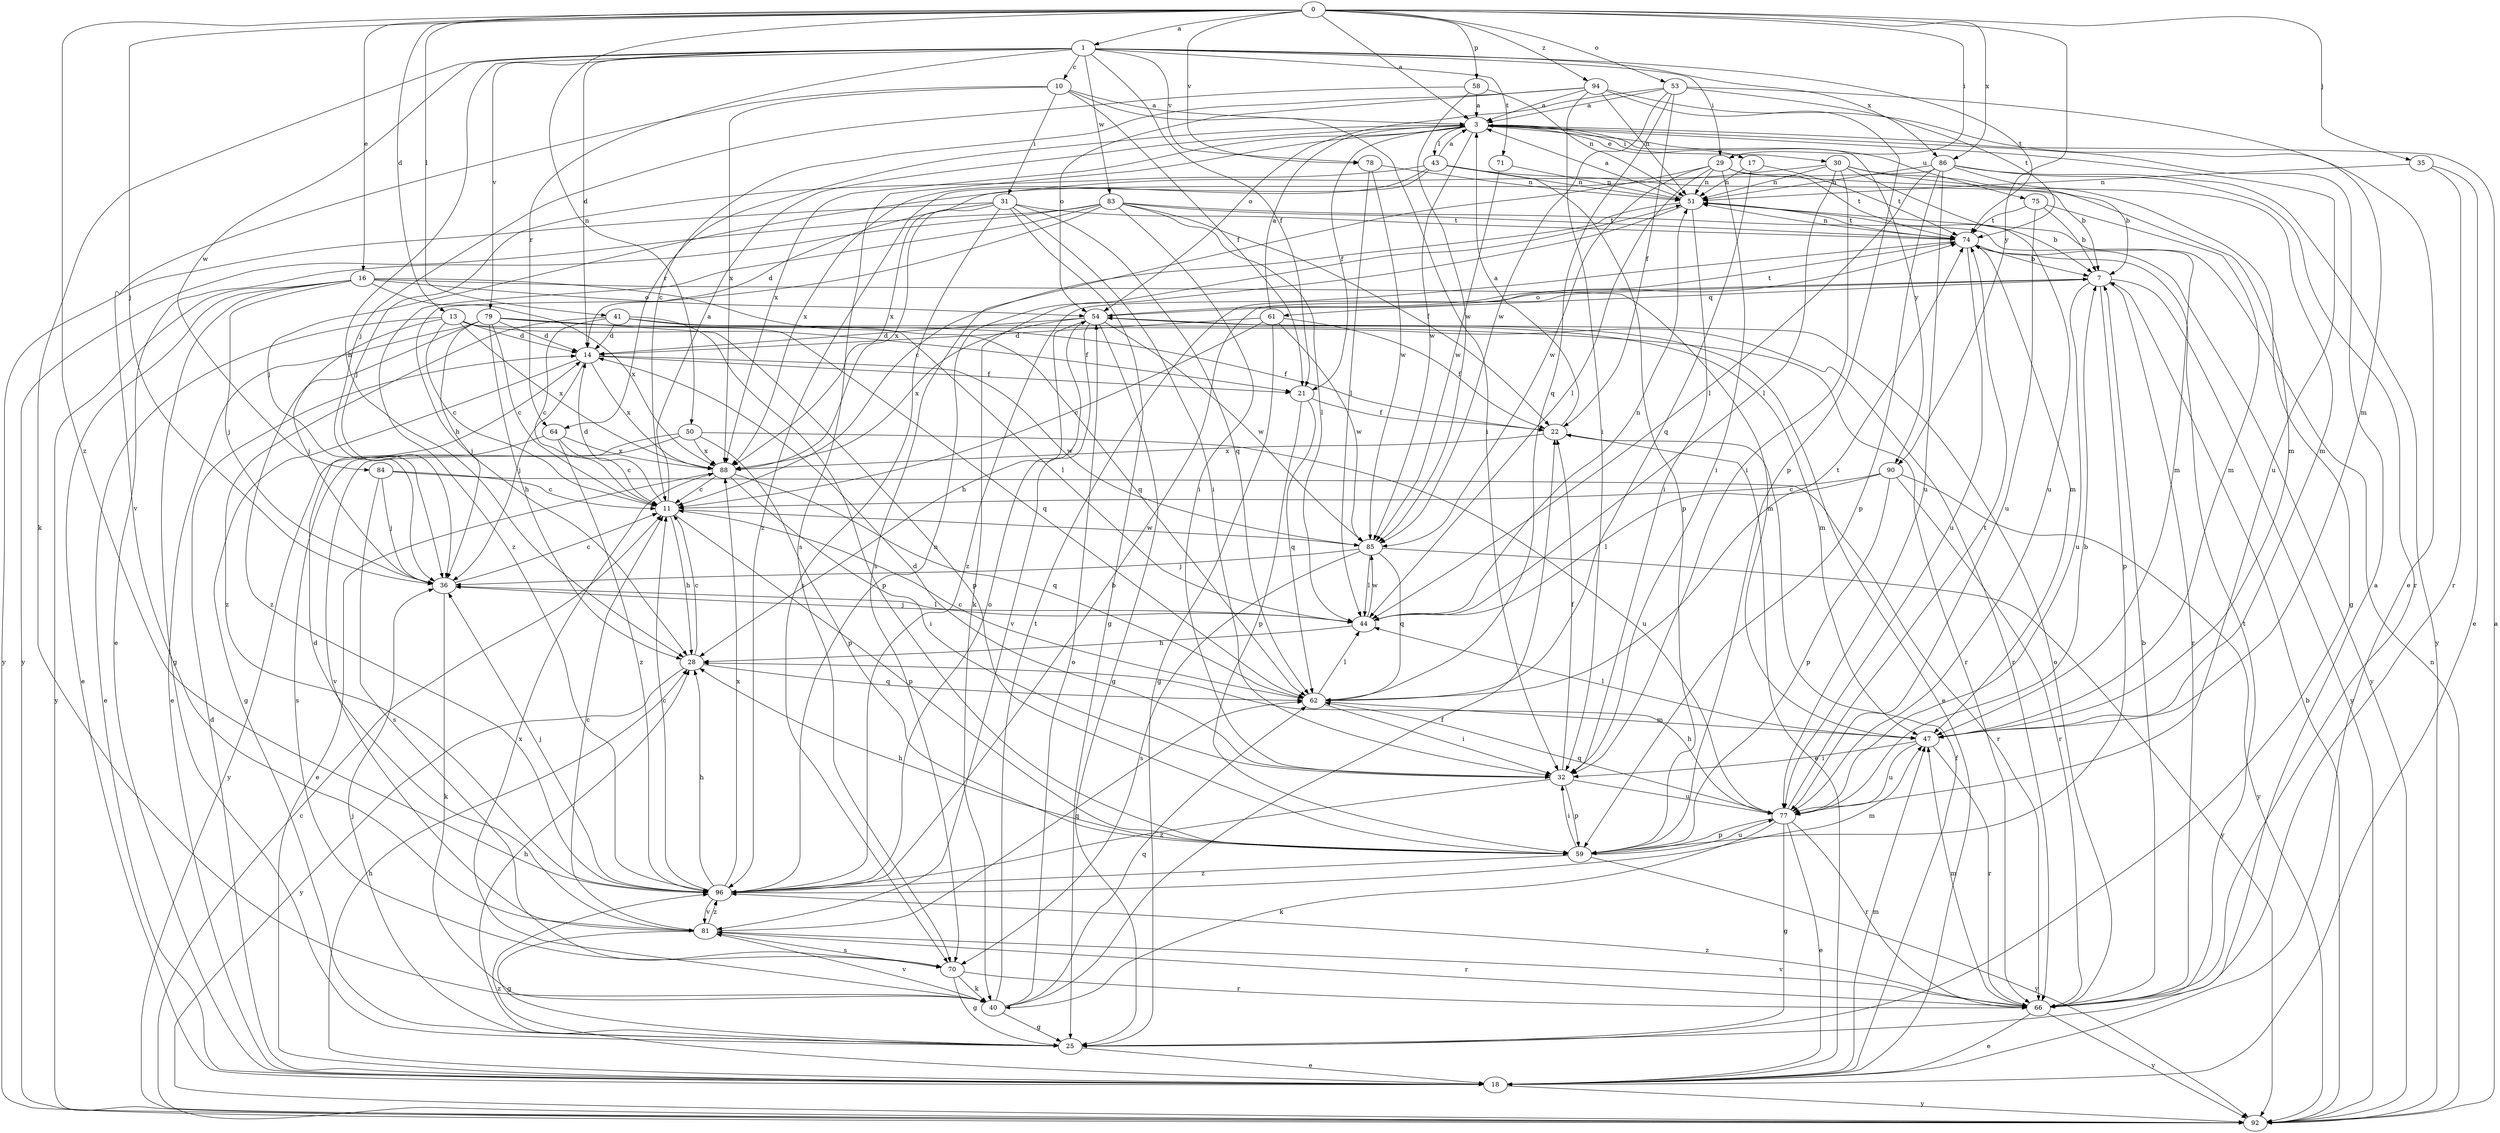 strict digraph  {
0;
1;
3;
7;
10;
11;
13;
14;
16;
17;
18;
21;
22;
25;
28;
29;
30;
31;
32;
35;
36;
40;
41;
43;
44;
47;
50;
51;
53;
54;
58;
59;
61;
62;
64;
66;
70;
71;
74;
75;
77;
78;
79;
81;
83;
84;
85;
86;
88;
90;
92;
94;
96;
0 -> 1  [label=a];
0 -> 3  [label=a];
0 -> 13  [label=d];
0 -> 16  [label=e];
0 -> 29  [label=i];
0 -> 35  [label=j];
0 -> 36  [label=j];
0 -> 41  [label=l];
0 -> 50  [label=n];
0 -> 53  [label=o];
0 -> 58  [label=p];
0 -> 78  [label=v];
0 -> 86  [label=x];
0 -> 90  [label=y];
0 -> 94  [label=z];
0 -> 96  [label=z];
1 -> 10  [label=c];
1 -> 14  [label=d];
1 -> 21  [label=f];
1 -> 28  [label=h];
1 -> 29  [label=i];
1 -> 40  [label=k];
1 -> 64  [label=r];
1 -> 71  [label=t];
1 -> 74  [label=t];
1 -> 78  [label=v];
1 -> 79  [label=v];
1 -> 83  [label=w];
1 -> 84  [label=w];
1 -> 86  [label=x];
3 -> 17  [label=e];
3 -> 21  [label=f];
3 -> 30  [label=i];
3 -> 43  [label=l];
3 -> 64  [label=r];
3 -> 70  [label=s];
3 -> 75  [label=u];
3 -> 77  [label=u];
3 -> 85  [label=w];
3 -> 88  [label=x];
3 -> 90  [label=y];
7 -> 54  [label=o];
7 -> 59  [label=p];
7 -> 61  [label=q];
7 -> 66  [label=r];
7 -> 77  [label=u];
7 -> 92  [label=y];
10 -> 3  [label=a];
10 -> 21  [label=f];
10 -> 31  [label=i];
10 -> 32  [label=i];
10 -> 81  [label=v];
10 -> 88  [label=x];
11 -> 3  [label=a];
11 -> 14  [label=d];
11 -> 28  [label=h];
11 -> 59  [label=p];
11 -> 85  [label=w];
13 -> 11  [label=c];
13 -> 14  [label=d];
13 -> 18  [label=e];
13 -> 21  [label=f];
13 -> 36  [label=j];
13 -> 62  [label=q];
13 -> 88  [label=x];
14 -> 21  [label=f];
14 -> 25  [label=g];
14 -> 36  [label=j];
14 -> 85  [label=w];
14 -> 88  [label=x];
16 -> 18  [label=e];
16 -> 25  [label=g];
16 -> 36  [label=j];
16 -> 47  [label=m];
16 -> 54  [label=o];
16 -> 62  [label=q];
16 -> 88  [label=x];
16 -> 92  [label=y];
17 -> 51  [label=n];
17 -> 62  [label=q];
17 -> 74  [label=t];
18 -> 14  [label=d];
18 -> 22  [label=f];
18 -> 28  [label=h];
18 -> 47  [label=m];
18 -> 92  [label=y];
18 -> 96  [label=z];
21 -> 22  [label=f];
21 -> 59  [label=p];
21 -> 62  [label=q];
22 -> 3  [label=a];
22 -> 18  [label=e];
22 -> 88  [label=x];
25 -> 3  [label=a];
25 -> 18  [label=e];
25 -> 28  [label=h];
25 -> 36  [label=j];
28 -> 11  [label=c];
28 -> 62  [label=q];
28 -> 92  [label=y];
29 -> 32  [label=i];
29 -> 44  [label=l];
29 -> 47  [label=m];
29 -> 51  [label=n];
29 -> 70  [label=s];
29 -> 74  [label=t];
29 -> 85  [label=w];
30 -> 7  [label=b];
30 -> 25  [label=g];
30 -> 32  [label=i];
30 -> 44  [label=l];
30 -> 51  [label=n];
30 -> 77  [label=u];
30 -> 88  [label=x];
31 -> 14  [label=d];
31 -> 25  [label=g];
31 -> 32  [label=i];
31 -> 62  [label=q];
31 -> 70  [label=s];
31 -> 74  [label=t];
31 -> 88  [label=x];
31 -> 92  [label=y];
32 -> 14  [label=d];
32 -> 22  [label=f];
32 -> 59  [label=p];
32 -> 77  [label=u];
32 -> 96  [label=z];
35 -> 18  [label=e];
35 -> 51  [label=n];
35 -> 66  [label=r];
36 -> 11  [label=c];
36 -> 40  [label=k];
36 -> 44  [label=l];
40 -> 22  [label=f];
40 -> 25  [label=g];
40 -> 54  [label=o];
40 -> 62  [label=q];
40 -> 74  [label=t];
40 -> 81  [label=v];
40 -> 88  [label=x];
41 -> 11  [label=c];
41 -> 14  [label=d];
41 -> 44  [label=l];
41 -> 59  [label=p];
41 -> 66  [label=r];
41 -> 96  [label=z];
43 -> 3  [label=a];
43 -> 7  [label=b];
43 -> 36  [label=j];
43 -> 51  [label=n];
43 -> 59  [label=p];
43 -> 88  [label=x];
43 -> 96  [label=z];
44 -> 28  [label=h];
44 -> 36  [label=j];
44 -> 51  [label=n];
44 -> 85  [label=w];
47 -> 32  [label=i];
47 -> 44  [label=l];
47 -> 66  [label=r];
47 -> 77  [label=u];
50 -> 59  [label=p];
50 -> 70  [label=s];
50 -> 77  [label=u];
50 -> 81  [label=v];
50 -> 88  [label=x];
51 -> 3  [label=a];
51 -> 7  [label=b];
51 -> 11  [label=c];
51 -> 32  [label=i];
51 -> 40  [label=k];
51 -> 74  [label=t];
53 -> 3  [label=a];
53 -> 18  [label=e];
53 -> 22  [label=f];
53 -> 54  [label=o];
53 -> 62  [label=q];
53 -> 74  [label=t];
53 -> 85  [label=w];
54 -> 14  [label=d];
54 -> 18  [label=e];
54 -> 25  [label=g];
54 -> 28  [label=h];
54 -> 47  [label=m];
54 -> 74  [label=t];
54 -> 81  [label=v];
54 -> 85  [label=w];
54 -> 88  [label=x];
58 -> 3  [label=a];
58 -> 36  [label=j];
58 -> 51  [label=n];
58 -> 85  [label=w];
59 -> 28  [label=h];
59 -> 32  [label=i];
59 -> 77  [label=u];
59 -> 92  [label=y];
59 -> 96  [label=z];
61 -> 3  [label=a];
61 -> 11  [label=c];
61 -> 14  [label=d];
61 -> 22  [label=f];
61 -> 25  [label=g];
61 -> 85  [label=w];
62 -> 11  [label=c];
62 -> 32  [label=i];
62 -> 44  [label=l];
62 -> 47  [label=m];
62 -> 74  [label=t];
64 -> 11  [label=c];
64 -> 88  [label=x];
64 -> 92  [label=y];
64 -> 96  [label=z];
66 -> 7  [label=b];
66 -> 18  [label=e];
66 -> 47  [label=m];
66 -> 54  [label=o];
66 -> 74  [label=t];
66 -> 81  [label=v];
66 -> 92  [label=y];
66 -> 96  [label=z];
70 -> 25  [label=g];
70 -> 40  [label=k];
70 -> 66  [label=r];
71 -> 51  [label=n];
71 -> 85  [label=w];
74 -> 7  [label=b];
74 -> 47  [label=m];
74 -> 51  [label=n];
74 -> 77  [label=u];
74 -> 92  [label=y];
74 -> 96  [label=z];
75 -> 7  [label=b];
75 -> 47  [label=m];
75 -> 74  [label=t];
75 -> 77  [label=u];
77 -> 7  [label=b];
77 -> 18  [label=e];
77 -> 25  [label=g];
77 -> 28  [label=h];
77 -> 40  [label=k];
77 -> 59  [label=p];
77 -> 62  [label=q];
77 -> 66  [label=r];
77 -> 74  [label=t];
78 -> 44  [label=l];
78 -> 51  [label=n];
78 -> 85  [label=w];
79 -> 11  [label=c];
79 -> 14  [label=d];
79 -> 18  [label=e];
79 -> 22  [label=f];
79 -> 28  [label=h];
79 -> 36  [label=j];
79 -> 59  [label=p];
79 -> 66  [label=r];
79 -> 96  [label=z];
81 -> 11  [label=c];
81 -> 14  [label=d];
81 -> 25  [label=g];
81 -> 62  [label=q];
81 -> 66  [label=r];
81 -> 70  [label=s];
81 -> 96  [label=z];
83 -> 18  [label=e];
83 -> 22  [label=f];
83 -> 28  [label=h];
83 -> 32  [label=i];
83 -> 44  [label=l];
83 -> 47  [label=m];
83 -> 74  [label=t];
83 -> 92  [label=y];
83 -> 96  [label=z];
84 -> 11  [label=c];
84 -> 36  [label=j];
84 -> 66  [label=r];
84 -> 70  [label=s];
85 -> 36  [label=j];
85 -> 44  [label=l];
85 -> 62  [label=q];
85 -> 70  [label=s];
85 -> 92  [label=y];
86 -> 36  [label=j];
86 -> 44  [label=l];
86 -> 47  [label=m];
86 -> 51  [label=n];
86 -> 59  [label=p];
86 -> 66  [label=r];
86 -> 77  [label=u];
86 -> 92  [label=y];
88 -> 11  [label=c];
88 -> 18  [label=e];
88 -> 32  [label=i];
88 -> 62  [label=q];
90 -> 11  [label=c];
90 -> 44  [label=l];
90 -> 59  [label=p];
90 -> 66  [label=r];
90 -> 92  [label=y];
92 -> 3  [label=a];
92 -> 7  [label=b];
92 -> 11  [label=c];
92 -> 51  [label=n];
94 -> 3  [label=a];
94 -> 11  [label=c];
94 -> 32  [label=i];
94 -> 47  [label=m];
94 -> 51  [label=n];
94 -> 54  [label=o];
94 -> 59  [label=p];
96 -> 7  [label=b];
96 -> 11  [label=c];
96 -> 28  [label=h];
96 -> 36  [label=j];
96 -> 47  [label=m];
96 -> 51  [label=n];
96 -> 54  [label=o];
96 -> 81  [label=v];
96 -> 88  [label=x];
}
